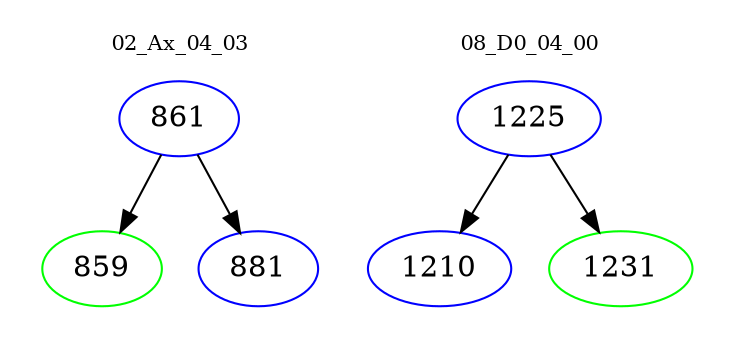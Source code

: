 digraph{
subgraph cluster_0 {
color = white
label = "02_Ax_04_03";
fontsize=10;
T0_861 [label="861", color="blue"]
T0_861 -> T0_859 [color="black"]
T0_859 [label="859", color="green"]
T0_861 -> T0_881 [color="black"]
T0_881 [label="881", color="blue"]
}
subgraph cluster_1 {
color = white
label = "08_D0_04_00";
fontsize=10;
T1_1225 [label="1225", color="blue"]
T1_1225 -> T1_1210 [color="black"]
T1_1210 [label="1210", color="blue"]
T1_1225 -> T1_1231 [color="black"]
T1_1231 [label="1231", color="green"]
}
}
